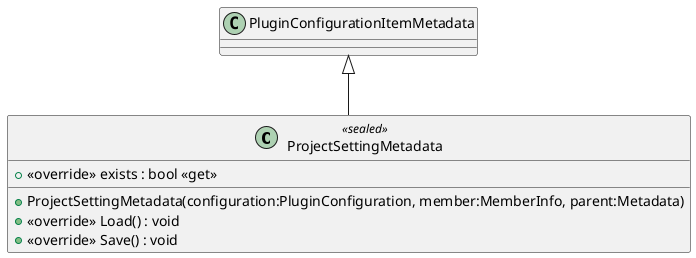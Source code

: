 @startuml
class ProjectSettingMetadata <<sealed>> {
    + ProjectSettingMetadata(configuration:PluginConfiguration, member:MemberInfo, parent:Metadata)
    + <<override>> exists : bool <<get>>
    + <<override>> Load() : void
    + <<override>> Save() : void
}
PluginConfigurationItemMetadata <|-- ProjectSettingMetadata
@enduml
